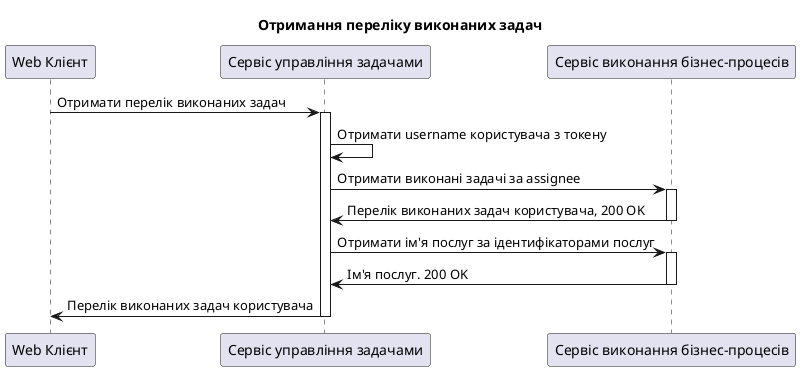 @startuml
participant "Web Клієнт" as client  order 10
participant "Сервіс управління задачами" as service  order 20
participant "Cервіс виконання бізнес-процесів" as bpms order 30
skinparam responseMessageBelowArrow true

title Отримання переліку виконаних задач
  client -> service: Отримати перелік виконаних задач
  activate service
  service -> service: Отримати username користувача з токену
  service -> bpms: Отримати виконані задачі за assignee
  activate bpms
  bpms -> service: Перелік виконаних задач користувача, 200 OK
  deactivate bpms
   service -> bpms: Отримати ім'я послуг за ідентифікаторами послуг
  activate bpms
  bpms -> service: Ім'я послуг. 200 OK
  deactivate bpms
  service -> client: Перелік виконаних задач користувача
  deactivate service
@enduml